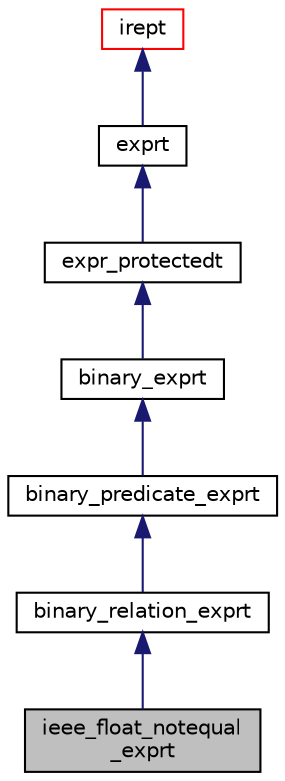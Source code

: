 digraph "ieee_float_notequal_exprt"
{
 // LATEX_PDF_SIZE
  bgcolor="transparent";
  edge [fontname="Helvetica",fontsize="10",labelfontname="Helvetica",labelfontsize="10"];
  node [fontname="Helvetica",fontsize="10",shape=record];
  Node1 [label="ieee_float_notequal\l_exprt",height=0.2,width=0.4,color="black", fillcolor="grey75", style="filled", fontcolor="black",tooltip="IEEE floating-point disequality."];
  Node2 -> Node1 [dir="back",color="midnightblue",fontsize="10",style="solid",fontname="Helvetica"];
  Node2 [label="binary_relation_exprt",height=0.2,width=0.4,color="black",URL="$classbinary__relation__exprt.html",tooltip="A base class for relations, i.e., binary predicates whose two operands have the same type."];
  Node3 -> Node2 [dir="back",color="midnightblue",fontsize="10",style="solid",fontname="Helvetica"];
  Node3 [label="binary_predicate_exprt",height=0.2,width=0.4,color="black",URL="$classbinary__predicate__exprt.html",tooltip="A base class for expressions that are predicates, i.e., Boolean-typed, and that take exactly two argu..."];
  Node4 -> Node3 [dir="back",color="midnightblue",fontsize="10",style="solid",fontname="Helvetica"];
  Node4 [label="binary_exprt",height=0.2,width=0.4,color="black",URL="$classbinary__exprt.html",tooltip="A base class for binary expressions."];
  Node5 -> Node4 [dir="back",color="midnightblue",fontsize="10",style="solid",fontname="Helvetica"];
  Node5 [label="expr_protectedt",height=0.2,width=0.4,color="black",URL="$classexpr__protectedt.html",tooltip="Base class for all expressions."];
  Node6 -> Node5 [dir="back",color="midnightblue",fontsize="10",style="solid",fontname="Helvetica"];
  Node6 [label="exprt",height=0.2,width=0.4,color="black",URL="$classexprt.html",tooltip="Base class for all expressions."];
  Node7 -> Node6 [dir="back",color="midnightblue",fontsize="10",style="solid",fontname="Helvetica"];
  Node7 [label="irept",height=0.2,width=0.4,color="red",URL="$classirept.html",tooltip="There are a large number of kinds of tree structured or tree-like data in CPROVER."];
}
